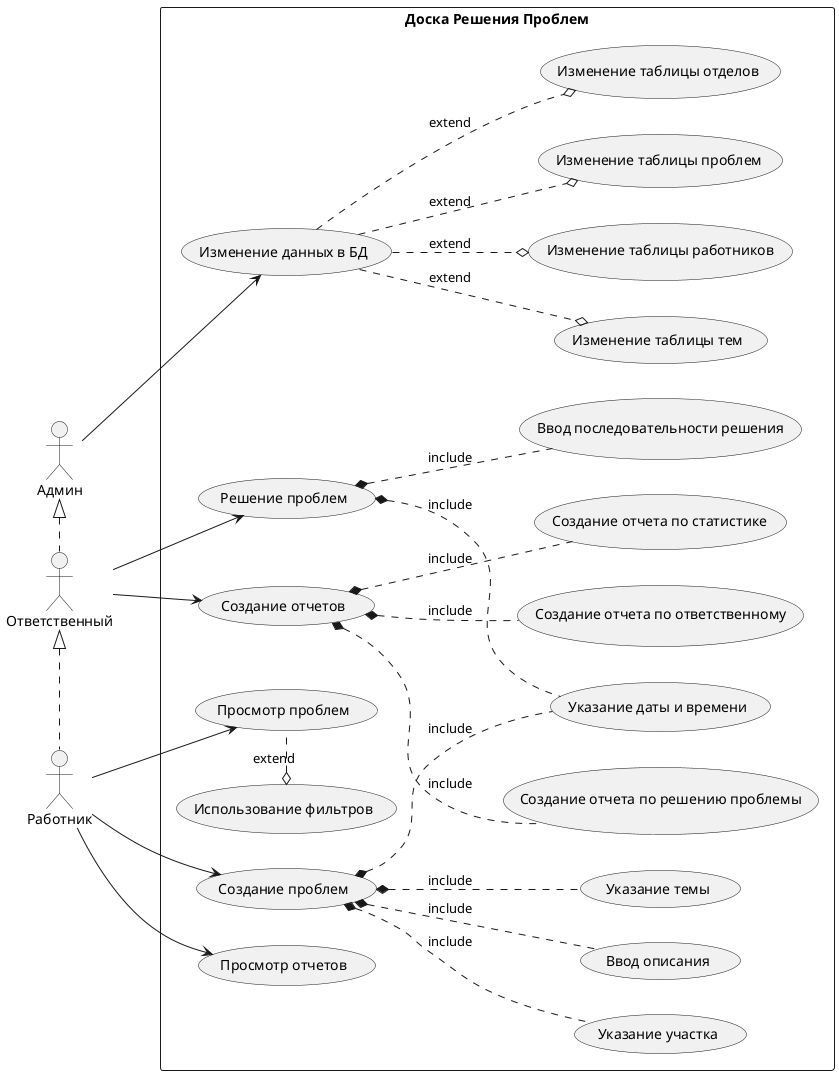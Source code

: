 @startuml Прецеденты
left to right direction

actor Работник as W
actor Ответственный as R
actor Админ as A

A <|. R
R <|. W

rectangle "Доска Решения Проблем"{
  W --> (Просмотр проблем)
  (Просмотр проблем) .left.o (Использование фильтров) : extend
  W --> (Создание проблем)
  (Создание проблем) *.. (Указание темы) : include
  (Создание проблем) *.. (Указание участка) : include
  (Создание проблем) *.. (Указание даты и времени) : include
  (Создание проблем) *.. (Ввод описания) : include
  W --> (Просмотр отчетов)

  R --> (Решение проблем)
  (Решение проблем) *.. (Указание даты и времени) : include
  (Решение проблем) *.. (Ввод последовательности решения) : include
  R --> (Создание отчетов)
  (Создание отчетов) *.. (Создание отчета по статистике) : include
  (Создание отчетов) *.. (Создание отчета по решению проблемы) : include
  (Создание отчетов) *.. (Создание отчета по ответственному) : include

  A --> (Изменение данных в БД)
  (Изменение данных в БД) ..o (Изменение таблицы отделов) : extend 
  (Изменение данных в БД) ..o (Изменение таблицы тем) : extend
  (Изменение данных в БД) ..o (Изменение таблицы работников) : extend
  (Изменение данных в БД) ..o (Изменение таблицы проблем) : extend
}
@enduml
